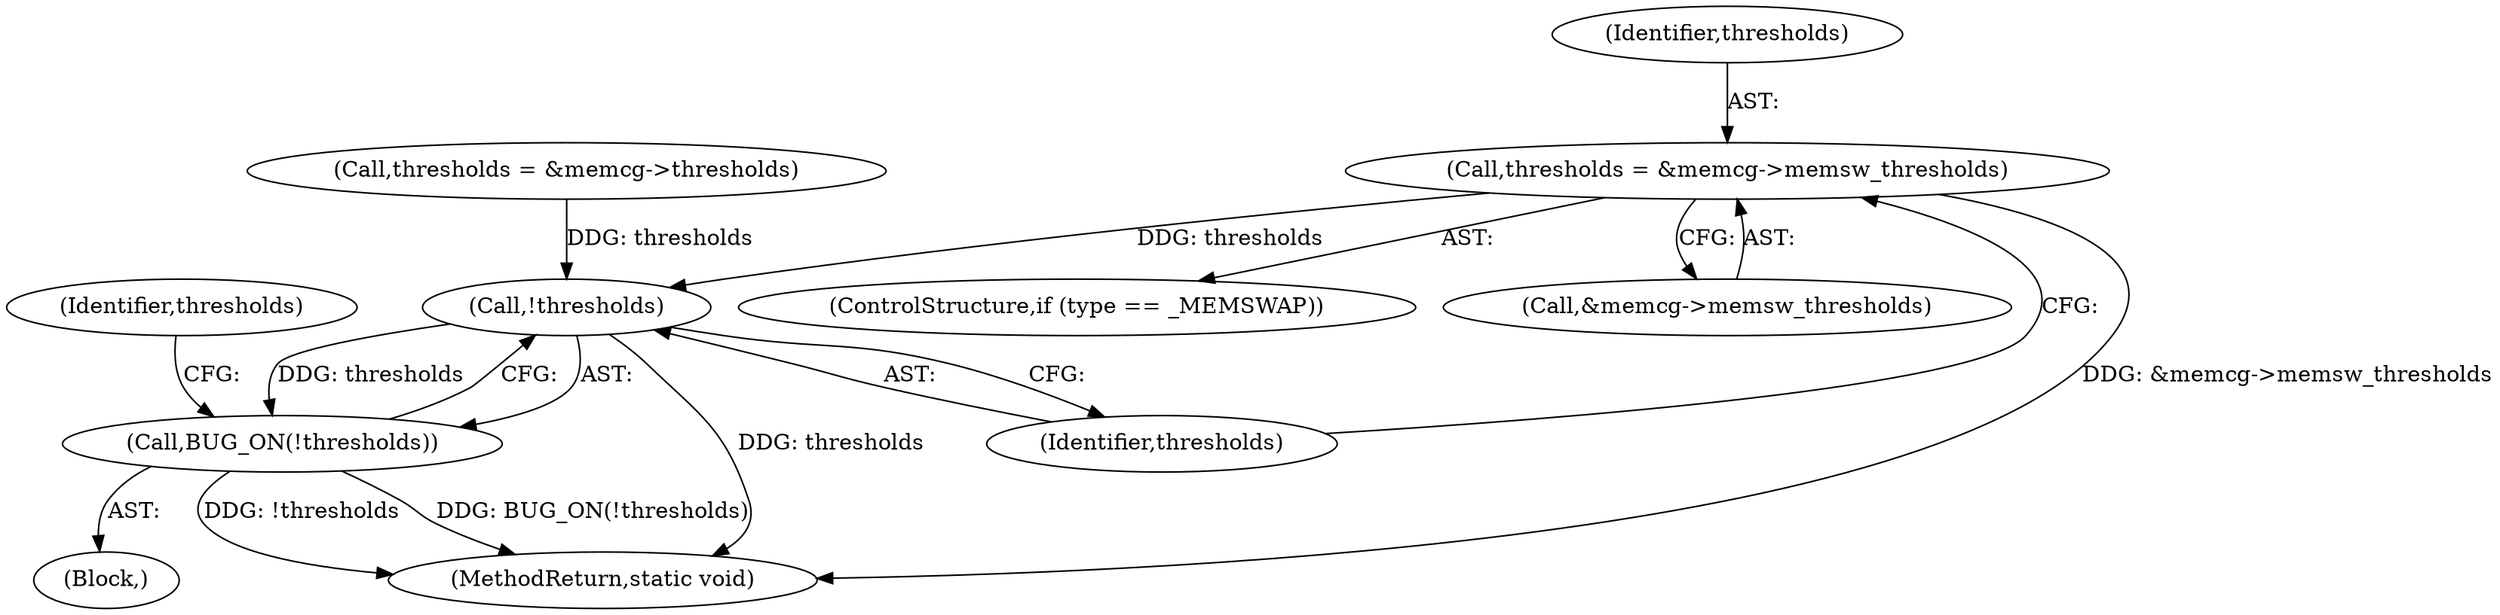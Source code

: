 digraph "0_linux_371528caec553785c37f73fa3926ea0de84f986f@pointer" {
"1000150" [label="(Call,thresholds = &memcg->memsw_thresholds)"];
"1000159" [label="(Call,!thresholds)"];
"1000158" [label="(Call,BUG_ON(!thresholds))"];
"1000151" [label="(Identifier,thresholds)"];
"1000146" [label="(ControlStructure,if (type == _MEMSWAP))"];
"1000158" [label="(Call,BUG_ON(!thresholds))"];
"1000160" [label="(Identifier,thresholds)"];
"1000152" [label="(Call,&memcg->memsw_thresholds)"];
"1000287" [label="(MethodReturn,static void)"];
"1000159" [label="(Call,!thresholds)"];
"1000112" [label="(Block,)"];
"1000150" [label="(Call,thresholds = &memcg->memsw_thresholds)"];
"1000139" [label="(Call,thresholds = &memcg->thresholds)"];
"1000164" [label="(Identifier,thresholds)"];
"1000150" -> "1000146"  [label="AST: "];
"1000150" -> "1000152"  [label="CFG: "];
"1000151" -> "1000150"  [label="AST: "];
"1000152" -> "1000150"  [label="AST: "];
"1000160" -> "1000150"  [label="CFG: "];
"1000150" -> "1000287"  [label="DDG: &memcg->memsw_thresholds"];
"1000150" -> "1000159"  [label="DDG: thresholds"];
"1000159" -> "1000158"  [label="AST: "];
"1000159" -> "1000160"  [label="CFG: "];
"1000160" -> "1000159"  [label="AST: "];
"1000158" -> "1000159"  [label="CFG: "];
"1000159" -> "1000287"  [label="DDG: thresholds"];
"1000159" -> "1000158"  [label="DDG: thresholds"];
"1000139" -> "1000159"  [label="DDG: thresholds"];
"1000158" -> "1000112"  [label="AST: "];
"1000164" -> "1000158"  [label="CFG: "];
"1000158" -> "1000287"  [label="DDG: !thresholds"];
"1000158" -> "1000287"  [label="DDG: BUG_ON(!thresholds)"];
}
